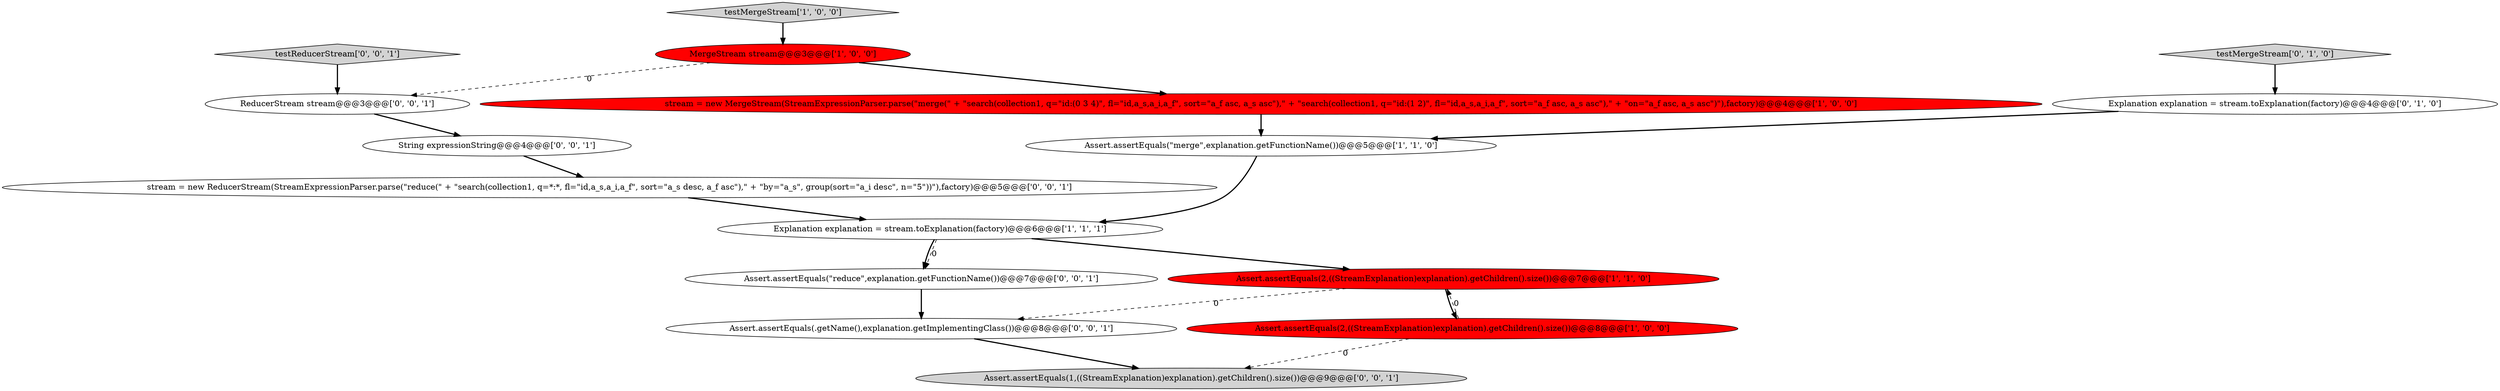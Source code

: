 digraph {
11 [style = filled, label = "ReducerStream stream@@@3@@@['0', '0', '1']", fillcolor = white, shape = ellipse image = "AAA0AAABBB3BBB"];
12 [style = filled, label = "Assert.assertEquals(\"reduce\",explanation.getFunctionName())@@@7@@@['0', '0', '1']", fillcolor = white, shape = ellipse image = "AAA0AAABBB3BBB"];
9 [style = filled, label = "Assert.assertEquals(1,((StreamExplanation)explanation).getChildren().size())@@@9@@@['0', '0', '1']", fillcolor = lightgray, shape = ellipse image = "AAA0AAABBB3BBB"];
3 [style = filled, label = "Assert.assertEquals(2,((StreamExplanation)explanation).getChildren().size())@@@8@@@['1', '0', '0']", fillcolor = red, shape = ellipse image = "AAA1AAABBB1BBB"];
2 [style = filled, label = "Assert.assertEquals(2,((StreamExplanation)explanation).getChildren().size())@@@7@@@['1', '1', '0']", fillcolor = red, shape = ellipse image = "AAA1AAABBB1BBB"];
1 [style = filled, label = "MergeStream stream@@@3@@@['1', '0', '0']", fillcolor = red, shape = ellipse image = "AAA1AAABBB1BBB"];
8 [style = filled, label = "testMergeStream['0', '1', '0']", fillcolor = lightgray, shape = diamond image = "AAA0AAABBB2BBB"];
6 [style = filled, label = "Assert.assertEquals(\"merge\",explanation.getFunctionName())@@@5@@@['1', '1', '0']", fillcolor = white, shape = ellipse image = "AAA0AAABBB1BBB"];
13 [style = filled, label = "Assert.assertEquals(.getName(),explanation.getImplementingClass())@@@8@@@['0', '0', '1']", fillcolor = white, shape = ellipse image = "AAA0AAABBB3BBB"];
4 [style = filled, label = "stream = new MergeStream(StreamExpressionParser.parse(\"merge(\" + \"search(collection1, q=\"id:(0 3 4)\", fl=\"id,a_s,a_i,a_f\", sort=\"a_f asc, a_s asc\"),\" + \"search(collection1, q=\"id:(1 2)\", fl=\"id,a_s,a_i,a_f\", sort=\"a_f asc, a_s asc\"),\" + \"on=\"a_f asc, a_s asc\")\"),factory)@@@4@@@['1', '0', '0']", fillcolor = red, shape = ellipse image = "AAA1AAABBB1BBB"];
10 [style = filled, label = "String expressionString@@@4@@@['0', '0', '1']", fillcolor = white, shape = ellipse image = "AAA0AAABBB3BBB"];
15 [style = filled, label = "testReducerStream['0', '0', '1']", fillcolor = lightgray, shape = diamond image = "AAA0AAABBB3BBB"];
5 [style = filled, label = "Explanation explanation = stream.toExplanation(factory)@@@6@@@['1', '1', '1']", fillcolor = white, shape = ellipse image = "AAA0AAABBB1BBB"];
7 [style = filled, label = "Explanation explanation = stream.toExplanation(factory)@@@4@@@['0', '1', '0']", fillcolor = white, shape = ellipse image = "AAA0AAABBB2BBB"];
0 [style = filled, label = "testMergeStream['1', '0', '0']", fillcolor = lightgray, shape = diamond image = "AAA0AAABBB1BBB"];
14 [style = filled, label = "stream = new ReducerStream(StreamExpressionParser.parse(\"reduce(\" + \"search(collection1, q=*:*, fl=\"id,a_s,a_i,a_f\", sort=\"a_s desc, a_f asc\"),\" + \"by=\"a_s\", group(sort=\"a_i desc\", n=\"5\"))\"),factory)@@@5@@@['0', '0', '1']", fillcolor = white, shape = ellipse image = "AAA0AAABBB3BBB"];
8->7 [style = bold, label=""];
12->13 [style = bold, label=""];
6->5 [style = bold, label=""];
5->2 [style = bold, label=""];
1->4 [style = bold, label=""];
3->2 [style = dashed, label="0"];
7->6 [style = bold, label=""];
13->9 [style = bold, label=""];
5->12 [style = dashed, label="0"];
15->11 [style = bold, label=""];
5->12 [style = bold, label=""];
3->9 [style = dashed, label="0"];
10->14 [style = bold, label=""];
4->6 [style = bold, label=""];
11->10 [style = bold, label=""];
0->1 [style = bold, label=""];
1->11 [style = dashed, label="0"];
2->13 [style = dashed, label="0"];
2->3 [style = bold, label=""];
14->5 [style = bold, label=""];
}
